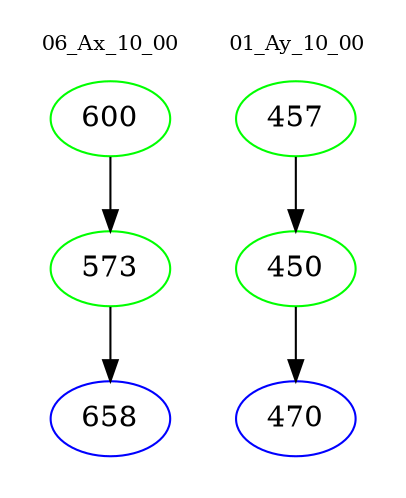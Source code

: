 digraph{
subgraph cluster_0 {
color = white
label = "06_Ax_10_00";
fontsize=10;
T0_600 [label="600", color="green"]
T0_600 -> T0_573 [color="black"]
T0_573 [label="573", color="green"]
T0_573 -> T0_658 [color="black"]
T0_658 [label="658", color="blue"]
}
subgraph cluster_1 {
color = white
label = "01_Ay_10_00";
fontsize=10;
T1_457 [label="457", color="green"]
T1_457 -> T1_450 [color="black"]
T1_450 [label="450", color="green"]
T1_450 -> T1_470 [color="black"]
T1_470 [label="470", color="blue"]
}
}
